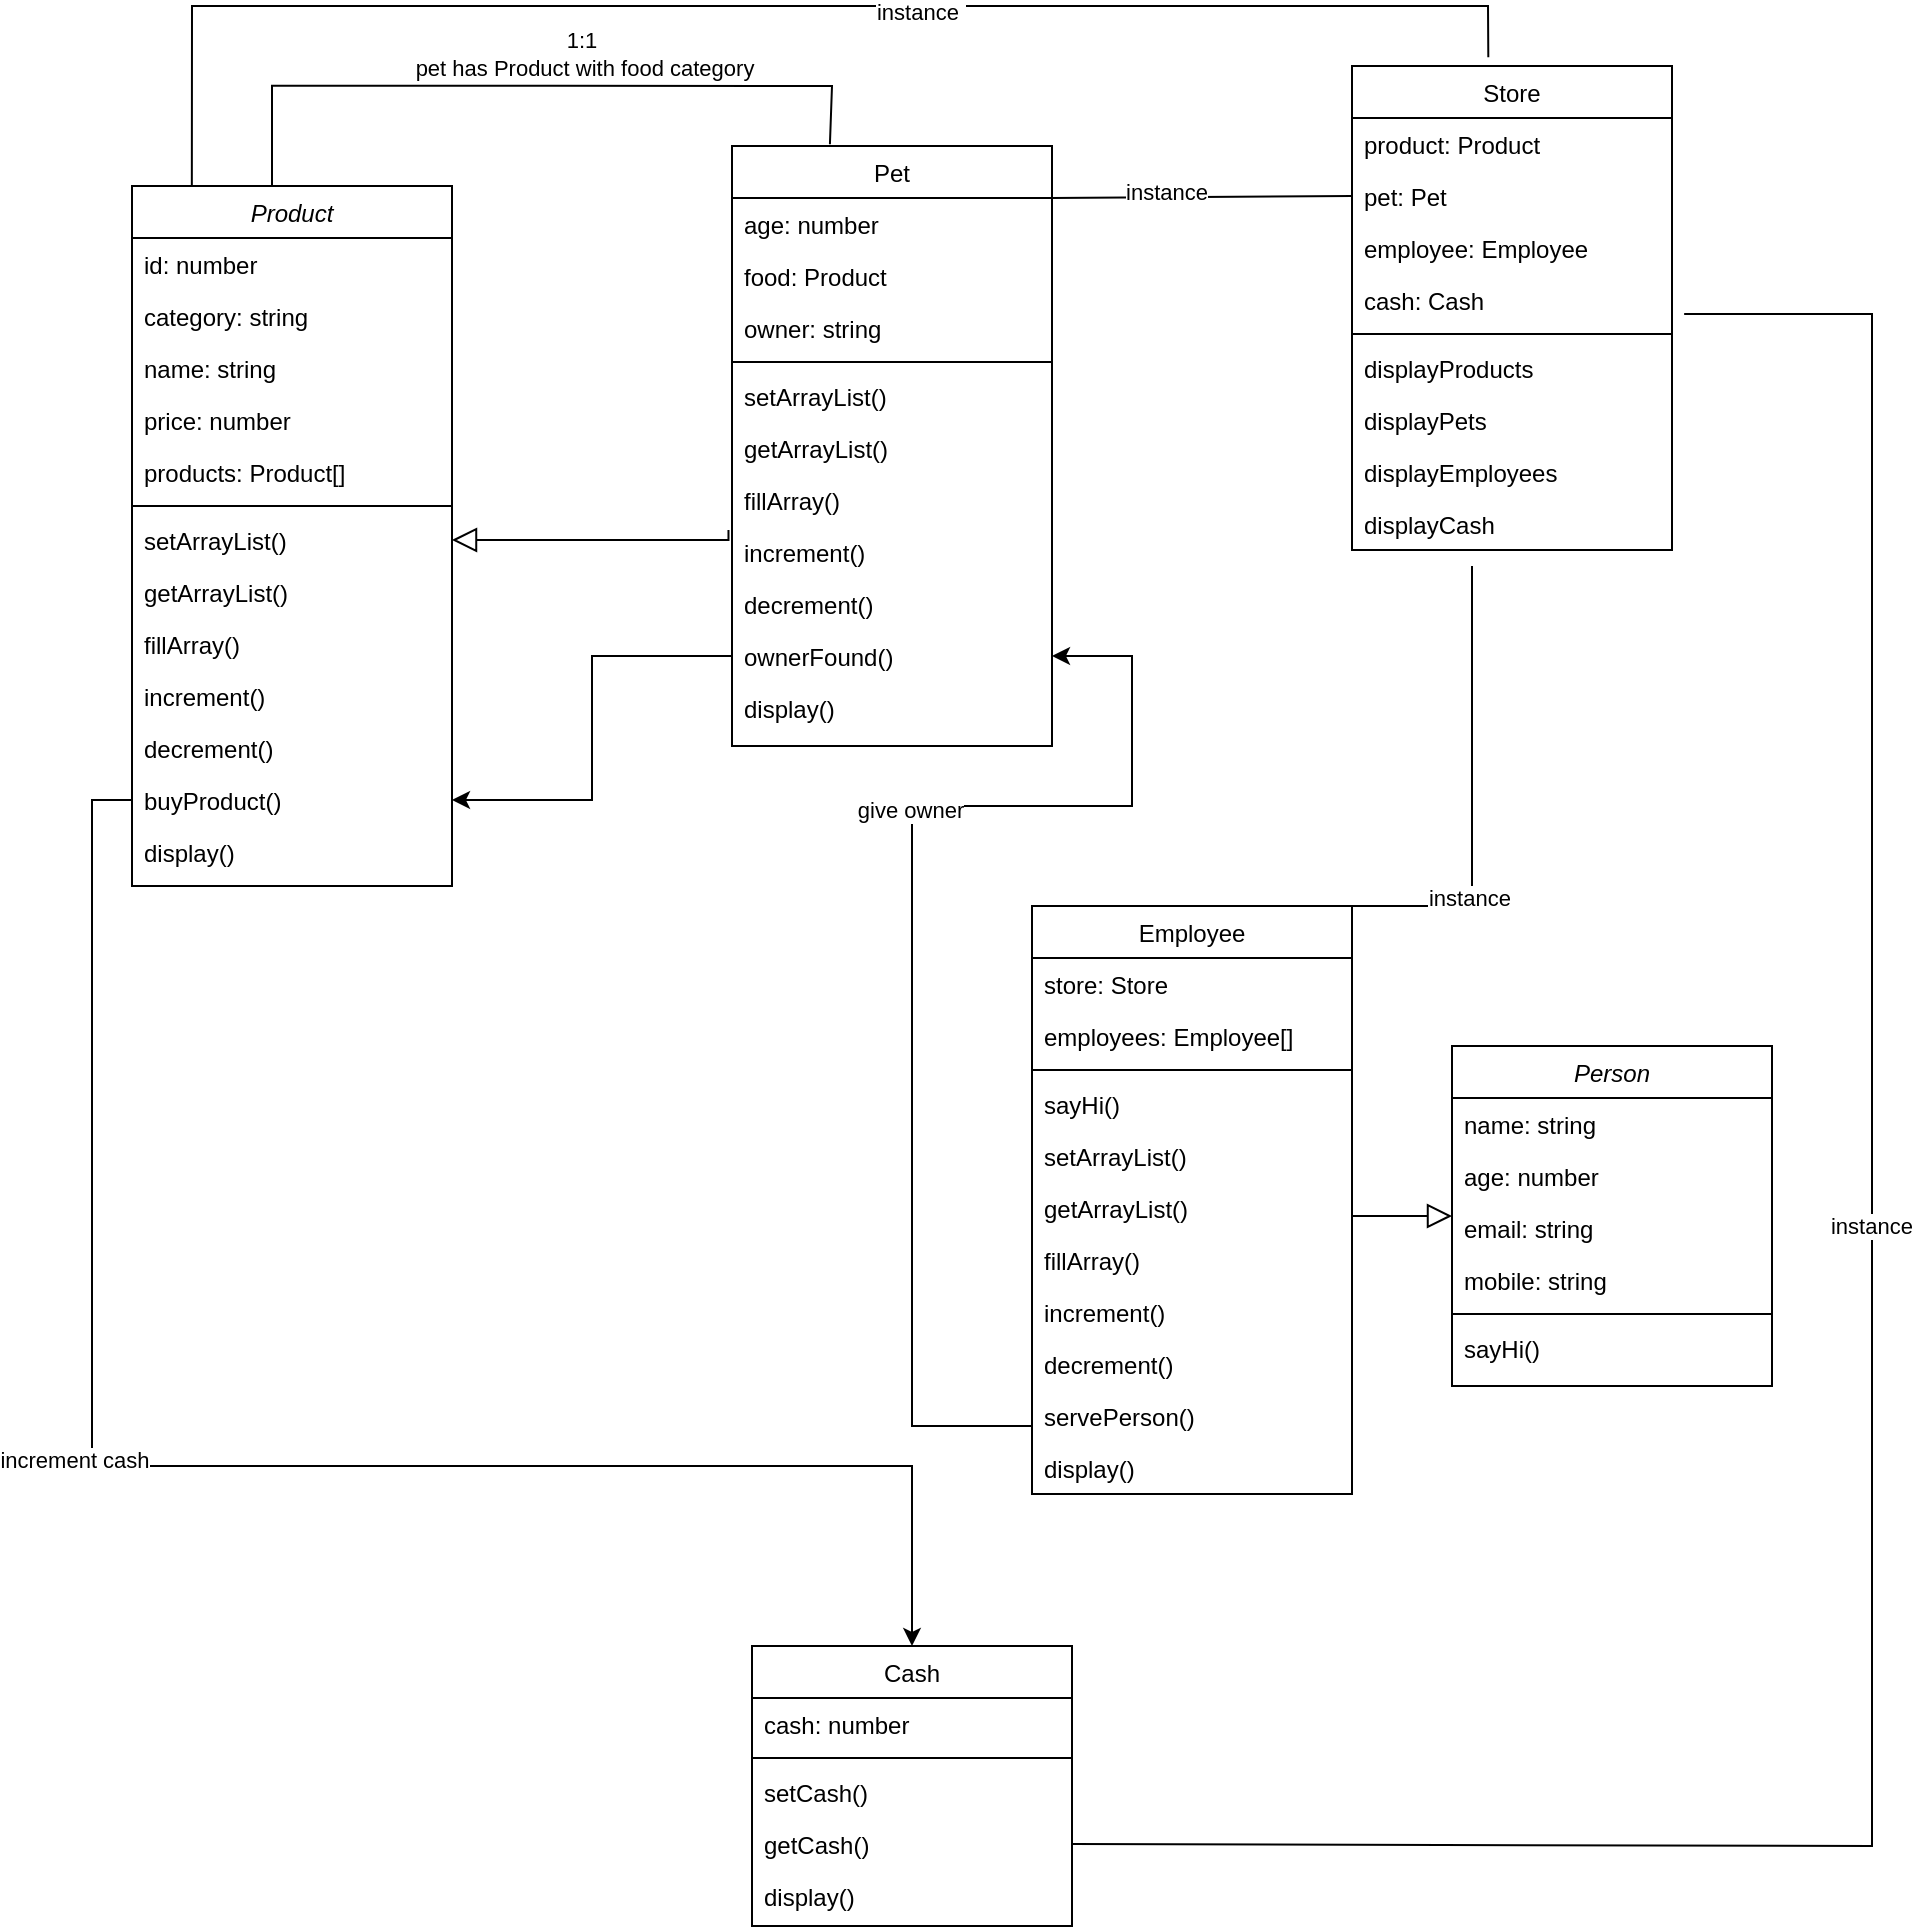 <mxfile version="17.4.0" type="device"><diagram id="C5RBs43oDa-KdzZeNtuy" name="Page-1"><mxGraphModel dx="2500" dy="1038" grid="1" gridSize="10" guides="1" tooltips="1" connect="1" arrows="1" fold="1" page="1" pageScale="1" pageWidth="827" pageHeight="1169" math="0" shadow="0"><root><mxCell id="WIyWlLk6GJQsqaUBKTNV-0"/><mxCell id="WIyWlLk6GJQsqaUBKTNV-1" parent="WIyWlLk6GJQsqaUBKTNV-0"/><mxCell id="zkfFHV4jXpPFQw0GAbJ--0" value="Person" style="swimlane;fontStyle=2;align=center;verticalAlign=top;childLayout=stackLayout;horizontal=1;startSize=26;horizontalStack=0;resizeParent=1;resizeLast=0;collapsible=1;marginBottom=0;rounded=0;shadow=0;strokeWidth=1;" parent="WIyWlLk6GJQsqaUBKTNV-1" vertex="1"><mxGeometry x="710" y="600" width="160" height="170" as="geometry"><mxRectangle x="230" y="140" width="160" height="26" as="alternateBounds"/></mxGeometry></mxCell><mxCell id="zkfFHV4jXpPFQw0GAbJ--1" value="name: string " style="text;align=left;verticalAlign=top;spacingLeft=4;spacingRight=4;overflow=hidden;rotatable=0;points=[[0,0.5],[1,0.5]];portConstraint=eastwest;" parent="zkfFHV4jXpPFQw0GAbJ--0" vertex="1"><mxGeometry y="26" width="160" height="26" as="geometry"/></mxCell><mxCell id="zkfFHV4jXpPFQw0GAbJ--2" value="age: number" style="text;align=left;verticalAlign=top;spacingLeft=4;spacingRight=4;overflow=hidden;rotatable=0;points=[[0,0.5],[1,0.5]];portConstraint=eastwest;rounded=0;shadow=0;html=0;" parent="zkfFHV4jXpPFQw0GAbJ--0" vertex="1"><mxGeometry y="52" width="160" height="26" as="geometry"/></mxCell><mxCell id="zkfFHV4jXpPFQw0GAbJ--3" value="email: string" style="text;align=left;verticalAlign=top;spacingLeft=4;spacingRight=4;overflow=hidden;rotatable=0;points=[[0,0.5],[1,0.5]];portConstraint=eastwest;rounded=0;shadow=0;html=0;" parent="zkfFHV4jXpPFQw0GAbJ--0" vertex="1"><mxGeometry y="78" width="160" height="26" as="geometry"/></mxCell><mxCell id="iTXstYwltpvBSKxK2mX8-0" value="mobile: string" style="text;align=left;verticalAlign=top;spacingLeft=4;spacingRight=4;overflow=hidden;rotatable=0;points=[[0,0.5],[1,0.5]];portConstraint=eastwest;rounded=0;shadow=0;html=0;" vertex="1" parent="zkfFHV4jXpPFQw0GAbJ--0"><mxGeometry y="104" width="160" height="26" as="geometry"/></mxCell><mxCell id="zkfFHV4jXpPFQw0GAbJ--4" value="" style="line;html=1;strokeWidth=1;align=left;verticalAlign=middle;spacingTop=-1;spacingLeft=3;spacingRight=3;rotatable=0;labelPosition=right;points=[];portConstraint=eastwest;" parent="zkfFHV4jXpPFQw0GAbJ--0" vertex="1"><mxGeometry y="130" width="160" height="8" as="geometry"/></mxCell><mxCell id="zkfFHV4jXpPFQw0GAbJ--5" value="sayHi()" style="text;align=left;verticalAlign=top;spacingLeft=4;spacingRight=4;overflow=hidden;rotatable=0;points=[[0,0.5],[1,0.5]];portConstraint=eastwest;" parent="zkfFHV4jXpPFQw0GAbJ--0" vertex="1"><mxGeometry y="138" width="160" height="26" as="geometry"/></mxCell><mxCell id="zkfFHV4jXpPFQw0GAbJ--13" value="Employee" style="swimlane;fontStyle=0;align=center;verticalAlign=top;childLayout=stackLayout;horizontal=1;startSize=26;horizontalStack=0;resizeParent=1;resizeLast=0;collapsible=1;marginBottom=0;rounded=0;shadow=0;strokeWidth=1;" parent="WIyWlLk6GJQsqaUBKTNV-1" vertex="1"><mxGeometry x="500" y="530" width="160" height="294" as="geometry"><mxRectangle x="340" y="380" width="170" height="26" as="alternateBounds"/></mxGeometry></mxCell><mxCell id="iTXstYwltpvBSKxK2mX8-10" value="store: Store " style="text;align=left;verticalAlign=top;spacingLeft=4;spacingRight=4;overflow=hidden;rotatable=0;points=[[0,0.5],[1,0.5]];portConstraint=eastwest;" vertex="1" parent="zkfFHV4jXpPFQw0GAbJ--13"><mxGeometry y="26" width="160" height="26" as="geometry"/></mxCell><mxCell id="iTXstYwltpvBSKxK2mX8-12" value="employees: Employee[] " style="text;align=left;verticalAlign=top;spacingLeft=4;spacingRight=4;overflow=hidden;rotatable=0;points=[[0,0.5],[1,0.5]];portConstraint=eastwest;" vertex="1" parent="zkfFHV4jXpPFQw0GAbJ--13"><mxGeometry y="52" width="160" height="26" as="geometry"/></mxCell><mxCell id="zkfFHV4jXpPFQw0GAbJ--15" value="" style="line;html=1;strokeWidth=1;align=left;verticalAlign=middle;spacingTop=-1;spacingLeft=3;spacingRight=3;rotatable=0;labelPosition=right;points=[];portConstraint=eastwest;" parent="zkfFHV4jXpPFQw0GAbJ--13" vertex="1"><mxGeometry y="78" width="160" height="8" as="geometry"/></mxCell><mxCell id="iTXstYwltpvBSKxK2mX8-31" value="sayHi()" style="text;align=left;verticalAlign=top;spacingLeft=4;spacingRight=4;overflow=hidden;rotatable=0;points=[[0,0.5],[1,0.5]];portConstraint=eastwest;" vertex="1" parent="zkfFHV4jXpPFQw0GAbJ--13"><mxGeometry y="86" width="160" height="26" as="geometry"/></mxCell><mxCell id="iTXstYwltpvBSKxK2mX8-11" value="setArrayList()&#10;" style="text;align=left;verticalAlign=top;spacingLeft=4;spacingRight=4;overflow=hidden;rotatable=0;points=[[0,0.5],[1,0.5]];portConstraint=eastwest;" vertex="1" parent="zkfFHV4jXpPFQw0GAbJ--13"><mxGeometry y="112" width="160" height="26" as="geometry"/></mxCell><mxCell id="iTXstYwltpvBSKxK2mX8-29" value="getArrayList()&#10;" style="text;align=left;verticalAlign=top;spacingLeft=4;spacingRight=4;overflow=hidden;rotatable=0;points=[[0,0.5],[1,0.5]];portConstraint=eastwest;" vertex="1" parent="zkfFHV4jXpPFQw0GAbJ--13"><mxGeometry y="138" width="160" height="26" as="geometry"/></mxCell><mxCell id="iTXstYwltpvBSKxK2mX8-34" value="fillArray()" style="text;align=left;verticalAlign=top;spacingLeft=4;spacingRight=4;overflow=hidden;rotatable=0;points=[[0,0.5],[1,0.5]];portConstraint=eastwest;" vertex="1" parent="zkfFHV4jXpPFQw0GAbJ--13"><mxGeometry y="164" width="160" height="26" as="geometry"/></mxCell><mxCell id="iTXstYwltpvBSKxK2mX8-28" value="increment()&#10;" style="text;align=left;verticalAlign=top;spacingLeft=4;spacingRight=4;overflow=hidden;rotatable=0;points=[[0,0.5],[1,0.5]];portConstraint=eastwest;" vertex="1" parent="zkfFHV4jXpPFQw0GAbJ--13"><mxGeometry y="190" width="160" height="26" as="geometry"/></mxCell><mxCell id="iTXstYwltpvBSKxK2mX8-30" value="decrement()&#10;" style="text;align=left;verticalAlign=top;spacingLeft=4;spacingRight=4;overflow=hidden;rotatable=0;points=[[0,0.5],[1,0.5]];portConstraint=eastwest;" vertex="1" parent="zkfFHV4jXpPFQw0GAbJ--13"><mxGeometry y="216" width="160" height="26" as="geometry"/></mxCell><mxCell id="iTXstYwltpvBSKxK2mX8-32" value="servePerson()" style="text;align=left;verticalAlign=top;spacingLeft=4;spacingRight=4;overflow=hidden;rotatable=0;points=[[0,0.5],[1,0.5]];portConstraint=eastwest;" vertex="1" parent="zkfFHV4jXpPFQw0GAbJ--13"><mxGeometry y="242" width="160" height="26" as="geometry"/></mxCell><mxCell id="iTXstYwltpvBSKxK2mX8-33" value="display()" style="text;align=left;verticalAlign=top;spacingLeft=4;spacingRight=4;overflow=hidden;rotatable=0;points=[[0,0.5],[1,0.5]];portConstraint=eastwest;" vertex="1" parent="zkfFHV4jXpPFQw0GAbJ--13"><mxGeometry y="268" width="160" height="26" as="geometry"/></mxCell><mxCell id="zkfFHV4jXpPFQw0GAbJ--16" value="" style="endArrow=block;endSize=10;endFill=0;shadow=0;strokeWidth=1;rounded=0;edgeStyle=elbowEdgeStyle;elbow=vertical;" parent="WIyWlLk6GJQsqaUBKTNV-1" source="zkfFHV4jXpPFQw0GAbJ--13" target="zkfFHV4jXpPFQw0GAbJ--0" edge="1"><mxGeometry width="160" relative="1" as="geometry"><mxPoint x="210" y="373" as="sourcePoint"/><mxPoint x="310" y="271" as="targetPoint"/></mxGeometry></mxCell><mxCell id="zkfFHV4jXpPFQw0GAbJ--17" value="Cash" style="swimlane;fontStyle=0;align=center;verticalAlign=top;childLayout=stackLayout;horizontal=1;startSize=26;horizontalStack=0;resizeParent=1;resizeLast=0;collapsible=1;marginBottom=0;rounded=0;shadow=0;strokeWidth=1;" parent="WIyWlLk6GJQsqaUBKTNV-1" vertex="1"><mxGeometry x="360" y="900" width="160" height="140" as="geometry"><mxRectangle x="550" y="140" width="160" height="26" as="alternateBounds"/></mxGeometry></mxCell><mxCell id="zkfFHV4jXpPFQw0GAbJ--18" value="cash: number" style="text;align=left;verticalAlign=top;spacingLeft=4;spacingRight=4;overflow=hidden;rotatable=0;points=[[0,0.5],[1,0.5]];portConstraint=eastwest;" parent="zkfFHV4jXpPFQw0GAbJ--17" vertex="1"><mxGeometry y="26" width="160" height="26" as="geometry"/></mxCell><mxCell id="zkfFHV4jXpPFQw0GAbJ--23" value="" style="line;html=1;strokeWidth=1;align=left;verticalAlign=middle;spacingTop=-1;spacingLeft=3;spacingRight=3;rotatable=0;labelPosition=right;points=[];portConstraint=eastwest;" parent="zkfFHV4jXpPFQw0GAbJ--17" vertex="1"><mxGeometry y="52" width="160" height="8" as="geometry"/></mxCell><mxCell id="iTXstYwltpvBSKxK2mX8-63" value="setCash()&#10;" style="text;align=left;verticalAlign=top;spacingLeft=4;spacingRight=4;overflow=hidden;rotatable=0;points=[[0,0.5],[1,0.5]];portConstraint=eastwest;" vertex="1" parent="zkfFHV4jXpPFQw0GAbJ--17"><mxGeometry y="60" width="160" height="26" as="geometry"/></mxCell><mxCell id="iTXstYwltpvBSKxK2mX8-64" value="getCash()&#10;" style="text;align=left;verticalAlign=top;spacingLeft=4;spacingRight=4;overflow=hidden;rotatable=0;points=[[0,0.5],[1,0.5]];portConstraint=eastwest;" vertex="1" parent="zkfFHV4jXpPFQw0GAbJ--17"><mxGeometry y="86" width="160" height="26" as="geometry"/></mxCell><mxCell id="iTXstYwltpvBSKxK2mX8-65" value="display()" style="text;align=left;verticalAlign=top;spacingLeft=4;spacingRight=4;overflow=hidden;rotatable=0;points=[[0,0.5],[1,0.5]];portConstraint=eastwest;" vertex="1" parent="zkfFHV4jXpPFQw0GAbJ--17"><mxGeometry y="112" width="160" height="26" as="geometry"/></mxCell><mxCell id="iTXstYwltpvBSKxK2mX8-1" value="Store&#10;" style="swimlane;fontStyle=0;align=center;verticalAlign=top;childLayout=stackLayout;horizontal=1;startSize=26;horizontalStack=0;resizeParent=1;resizeLast=0;collapsible=1;marginBottom=0;rounded=0;shadow=0;strokeWidth=1;" vertex="1" parent="WIyWlLk6GJQsqaUBKTNV-1"><mxGeometry x="660" y="110" width="160" height="242" as="geometry"><mxRectangle x="340" y="380" width="170" height="26" as="alternateBounds"/></mxGeometry></mxCell><mxCell id="iTXstYwltpvBSKxK2mX8-6" value="product: Product" style="text;align=left;verticalAlign=top;spacingLeft=4;spacingRight=4;overflow=hidden;rotatable=0;points=[[0,0.5],[1,0.5]];portConstraint=eastwest;" vertex="1" parent="iTXstYwltpvBSKxK2mX8-1"><mxGeometry y="26" width="160" height="26" as="geometry"/></mxCell><mxCell id="iTXstYwltpvBSKxK2mX8-5" value="pet: Pet" style="text;align=left;verticalAlign=top;spacingLeft=4;spacingRight=4;overflow=hidden;rotatable=0;points=[[0,0.5],[1,0.5]];portConstraint=eastwest;" vertex="1" parent="iTXstYwltpvBSKxK2mX8-1"><mxGeometry y="52" width="160" height="26" as="geometry"/></mxCell><mxCell id="iTXstYwltpvBSKxK2mX8-4" value="employee: Employee" style="text;align=left;verticalAlign=top;spacingLeft=4;spacingRight=4;overflow=hidden;rotatable=0;points=[[0,0.5],[1,0.5]];portConstraint=eastwest;" vertex="1" parent="iTXstYwltpvBSKxK2mX8-1"><mxGeometry y="78" width="160" height="26" as="geometry"/></mxCell><mxCell id="iTXstYwltpvBSKxK2mX8-3" value="cash: Cash" style="text;align=left;verticalAlign=top;spacingLeft=4;spacingRight=4;overflow=hidden;rotatable=0;points=[[0,0.5],[1,0.5]];portConstraint=eastwest;" vertex="1" parent="iTXstYwltpvBSKxK2mX8-1"><mxGeometry y="104" width="160" height="26" as="geometry"/></mxCell><mxCell id="iTXstYwltpvBSKxK2mX8-2" value="" style="line;html=1;strokeWidth=1;align=left;verticalAlign=middle;spacingTop=-1;spacingLeft=3;spacingRight=3;rotatable=0;labelPosition=right;points=[];portConstraint=eastwest;" vertex="1" parent="iTXstYwltpvBSKxK2mX8-1"><mxGeometry y="130" width="160" height="8" as="geometry"/></mxCell><mxCell id="zkfFHV4jXpPFQw0GAbJ--24" value="displayProducts&#10;" style="text;align=left;verticalAlign=top;spacingLeft=4;spacingRight=4;overflow=hidden;rotatable=0;points=[[0,0.5],[1,0.5]];portConstraint=eastwest;" parent="iTXstYwltpvBSKxK2mX8-1" vertex="1"><mxGeometry y="138" width="160" height="26" as="geometry"/></mxCell><mxCell id="iTXstYwltpvBSKxK2mX8-9" value="displayPets" style="text;align=left;verticalAlign=top;spacingLeft=4;spacingRight=4;overflow=hidden;rotatable=0;points=[[0,0.5],[1,0.5]];portConstraint=eastwest;" vertex="1" parent="iTXstYwltpvBSKxK2mX8-1"><mxGeometry y="164" width="160" height="26" as="geometry"/></mxCell><mxCell id="iTXstYwltpvBSKxK2mX8-8" value="displayEmployees&#10;" style="text;align=left;verticalAlign=top;spacingLeft=4;spacingRight=4;overflow=hidden;rotatable=0;points=[[0,0.5],[1,0.5]];portConstraint=eastwest;" vertex="1" parent="iTXstYwltpvBSKxK2mX8-1"><mxGeometry y="190" width="160" height="26" as="geometry"/></mxCell><mxCell id="iTXstYwltpvBSKxK2mX8-7" value="displayCash" style="text;align=left;verticalAlign=top;spacingLeft=4;spacingRight=4;overflow=hidden;rotatable=0;points=[[0,0.5],[1,0.5]];portConstraint=eastwest;" vertex="1" parent="iTXstYwltpvBSKxK2mX8-1"><mxGeometry y="216" width="160" height="26" as="geometry"/></mxCell><mxCell id="iTXstYwltpvBSKxK2mX8-13" value="Product" style="swimlane;fontStyle=2;align=center;verticalAlign=top;childLayout=stackLayout;horizontal=1;startSize=26;horizontalStack=0;resizeParent=1;resizeLast=0;collapsible=1;marginBottom=0;rounded=0;shadow=0;strokeWidth=1;" vertex="1" parent="WIyWlLk6GJQsqaUBKTNV-1"><mxGeometry x="50" y="170" width="160" height="350" as="geometry"><mxRectangle x="230" y="140" width="160" height="26" as="alternateBounds"/></mxGeometry></mxCell><mxCell id="iTXstYwltpvBSKxK2mX8-14" value="id: number" style="text;align=left;verticalAlign=top;spacingLeft=4;spacingRight=4;overflow=hidden;rotatable=0;points=[[0,0.5],[1,0.5]];portConstraint=eastwest;" vertex="1" parent="iTXstYwltpvBSKxK2mX8-13"><mxGeometry y="26" width="160" height="26" as="geometry"/></mxCell><mxCell id="iTXstYwltpvBSKxK2mX8-15" value="category: string" style="text;align=left;verticalAlign=top;spacingLeft=4;spacingRight=4;overflow=hidden;rotatable=0;points=[[0,0.5],[1,0.5]];portConstraint=eastwest;rounded=0;shadow=0;html=0;" vertex="1" parent="iTXstYwltpvBSKxK2mX8-13"><mxGeometry y="52" width="160" height="26" as="geometry"/></mxCell><mxCell id="iTXstYwltpvBSKxK2mX8-16" value="name: string" style="text;align=left;verticalAlign=top;spacingLeft=4;spacingRight=4;overflow=hidden;rotatable=0;points=[[0,0.5],[1,0.5]];portConstraint=eastwest;rounded=0;shadow=0;html=0;" vertex="1" parent="iTXstYwltpvBSKxK2mX8-13"><mxGeometry y="78" width="160" height="26" as="geometry"/></mxCell><mxCell id="iTXstYwltpvBSKxK2mX8-49" value="price: number" style="text;align=left;verticalAlign=top;spacingLeft=4;spacingRight=4;overflow=hidden;rotatable=0;points=[[0,0.5],[1,0.5]];portConstraint=eastwest;rounded=0;shadow=0;html=0;" vertex="1" parent="iTXstYwltpvBSKxK2mX8-13"><mxGeometry y="104" width="160" height="26" as="geometry"/></mxCell><mxCell id="iTXstYwltpvBSKxK2mX8-17" value="products: Product[]" style="text;align=left;verticalAlign=top;spacingLeft=4;spacingRight=4;overflow=hidden;rotatable=0;points=[[0,0.5],[1,0.5]];portConstraint=eastwest;rounded=0;shadow=0;html=0;" vertex="1" parent="iTXstYwltpvBSKxK2mX8-13"><mxGeometry y="130" width="160" height="26" as="geometry"/></mxCell><mxCell id="iTXstYwltpvBSKxK2mX8-18" value="" style="line;html=1;strokeWidth=1;align=left;verticalAlign=middle;spacingTop=-1;spacingLeft=3;spacingRight=3;rotatable=0;labelPosition=right;points=[];portConstraint=eastwest;" vertex="1" parent="iTXstYwltpvBSKxK2mX8-13"><mxGeometry y="156" width="160" height="8" as="geometry"/></mxCell><mxCell id="iTXstYwltpvBSKxK2mX8-51" value="setArrayList()&#10;" style="text;align=left;verticalAlign=top;spacingLeft=4;spacingRight=4;overflow=hidden;rotatable=0;points=[[0,0.5],[1,0.5]];portConstraint=eastwest;" vertex="1" parent="iTXstYwltpvBSKxK2mX8-13"><mxGeometry y="164" width="160" height="26" as="geometry"/></mxCell><mxCell id="iTXstYwltpvBSKxK2mX8-52" value="getArrayList()&#10;" style="text;align=left;verticalAlign=top;spacingLeft=4;spacingRight=4;overflow=hidden;rotatable=0;points=[[0,0.5],[1,0.5]];portConstraint=eastwest;" vertex="1" parent="iTXstYwltpvBSKxK2mX8-13"><mxGeometry y="190" width="160" height="26" as="geometry"/></mxCell><mxCell id="iTXstYwltpvBSKxK2mX8-56" value="fillArray()" style="text;align=left;verticalAlign=top;spacingLeft=4;spacingRight=4;overflow=hidden;rotatable=0;points=[[0,0.5],[1,0.5]];portConstraint=eastwest;" vertex="1" parent="iTXstYwltpvBSKxK2mX8-13"><mxGeometry y="216" width="160" height="26" as="geometry"/></mxCell><mxCell id="iTXstYwltpvBSKxK2mX8-53" value="increment()&#10;" style="text;align=left;verticalAlign=top;spacingLeft=4;spacingRight=4;overflow=hidden;rotatable=0;points=[[0,0.5],[1,0.5]];portConstraint=eastwest;" vertex="1" parent="iTXstYwltpvBSKxK2mX8-13"><mxGeometry y="242" width="160" height="26" as="geometry"/></mxCell><mxCell id="iTXstYwltpvBSKxK2mX8-54" value="decrement()&#10;" style="text;align=left;verticalAlign=top;spacingLeft=4;spacingRight=4;overflow=hidden;rotatable=0;points=[[0,0.5],[1,0.5]];portConstraint=eastwest;" vertex="1" parent="iTXstYwltpvBSKxK2mX8-13"><mxGeometry y="268" width="160" height="26" as="geometry"/></mxCell><mxCell id="iTXstYwltpvBSKxK2mX8-55" value="buyProduct()" style="text;align=left;verticalAlign=top;spacingLeft=4;spacingRight=4;overflow=hidden;rotatable=0;points=[[0,0.5],[1,0.5]];portConstraint=eastwest;" vertex="1" parent="iTXstYwltpvBSKxK2mX8-13"><mxGeometry y="294" width="160" height="26" as="geometry"/></mxCell><mxCell id="iTXstYwltpvBSKxK2mX8-57" value="display()" style="text;align=left;verticalAlign=top;spacingLeft=4;spacingRight=4;overflow=hidden;rotatable=0;points=[[0,0.5],[1,0.5]];portConstraint=eastwest;" vertex="1" parent="iTXstYwltpvBSKxK2mX8-13"><mxGeometry y="320" width="160" height="26" as="geometry"/></mxCell><mxCell id="iTXstYwltpvBSKxK2mX8-35" value="Pet" style="swimlane;fontStyle=0;align=center;verticalAlign=top;childLayout=stackLayout;horizontal=1;startSize=26;horizontalStack=0;resizeParent=1;resizeLast=0;collapsible=1;marginBottom=0;rounded=0;shadow=0;strokeWidth=1;" vertex="1" parent="WIyWlLk6GJQsqaUBKTNV-1"><mxGeometry x="350" y="150" width="160" height="300" as="geometry"><mxRectangle x="340" y="380" width="170" height="26" as="alternateBounds"/></mxGeometry></mxCell><mxCell id="iTXstYwltpvBSKxK2mX8-59" value="age: number" style="text;align=left;verticalAlign=top;spacingLeft=4;spacingRight=4;overflow=hidden;rotatable=0;points=[[0,0.5],[1,0.5]];portConstraint=eastwest;rounded=0;shadow=0;html=0;" vertex="1" parent="iTXstYwltpvBSKxK2mX8-35"><mxGeometry y="26" width="160" height="26" as="geometry"/></mxCell><mxCell id="iTXstYwltpvBSKxK2mX8-37" value="food: Product" style="text;align=left;verticalAlign=top;spacingLeft=4;spacingRight=4;overflow=hidden;rotatable=0;points=[[0,0.5],[1,0.5]];portConstraint=eastwest;" vertex="1" parent="iTXstYwltpvBSKxK2mX8-35"><mxGeometry y="52" width="160" height="26" as="geometry"/></mxCell><mxCell id="iTXstYwltpvBSKxK2mX8-60" value="owner: string" style="text;align=left;verticalAlign=top;spacingLeft=4;spacingRight=4;overflow=hidden;rotatable=0;points=[[0,0.5],[1,0.5]];portConstraint=eastwest;rounded=0;shadow=0;html=0;" vertex="1" parent="iTXstYwltpvBSKxK2mX8-35"><mxGeometry y="78" width="160" height="26" as="geometry"/></mxCell><mxCell id="iTXstYwltpvBSKxK2mX8-38" value="" style="line;html=1;strokeWidth=1;align=left;verticalAlign=middle;spacingTop=-1;spacingLeft=3;spacingRight=3;rotatable=0;labelPosition=right;points=[];portConstraint=eastwest;" vertex="1" parent="iTXstYwltpvBSKxK2mX8-35"><mxGeometry y="104" width="160" height="8" as="geometry"/></mxCell><mxCell id="iTXstYwltpvBSKxK2mX8-40" value="setArrayList()&#10;" style="text;align=left;verticalAlign=top;spacingLeft=4;spacingRight=4;overflow=hidden;rotatable=0;points=[[0,0.5],[1,0.5]];portConstraint=eastwest;" vertex="1" parent="iTXstYwltpvBSKxK2mX8-35"><mxGeometry y="112" width="160" height="26" as="geometry"/></mxCell><mxCell id="iTXstYwltpvBSKxK2mX8-41" value="getArrayList()&#10;" style="text;align=left;verticalAlign=top;spacingLeft=4;spacingRight=4;overflow=hidden;rotatable=0;points=[[0,0.5],[1,0.5]];portConstraint=eastwest;" vertex="1" parent="iTXstYwltpvBSKxK2mX8-35"><mxGeometry y="138" width="160" height="26" as="geometry"/></mxCell><mxCell id="iTXstYwltpvBSKxK2mX8-45" value="fillArray()" style="text;align=left;verticalAlign=top;spacingLeft=4;spacingRight=4;overflow=hidden;rotatable=0;points=[[0,0.5],[1,0.5]];portConstraint=eastwest;" vertex="1" parent="iTXstYwltpvBSKxK2mX8-35"><mxGeometry y="164" width="160" height="26" as="geometry"/></mxCell><mxCell id="iTXstYwltpvBSKxK2mX8-42" value="increment()&#10;" style="text;align=left;verticalAlign=top;spacingLeft=4;spacingRight=4;overflow=hidden;rotatable=0;points=[[0,0.5],[1,0.5]];portConstraint=eastwest;" vertex="1" parent="iTXstYwltpvBSKxK2mX8-35"><mxGeometry y="190" width="160" height="26" as="geometry"/></mxCell><mxCell id="iTXstYwltpvBSKxK2mX8-43" value="decrement()&#10;" style="text;align=left;verticalAlign=top;spacingLeft=4;spacingRight=4;overflow=hidden;rotatable=0;points=[[0,0.5],[1,0.5]];portConstraint=eastwest;" vertex="1" parent="iTXstYwltpvBSKxK2mX8-35"><mxGeometry y="216" width="160" height="26" as="geometry"/></mxCell><mxCell id="iTXstYwltpvBSKxK2mX8-44" value="ownerFound()" style="text;align=left;verticalAlign=top;spacingLeft=4;spacingRight=4;overflow=hidden;rotatable=0;points=[[0,0.5],[1,0.5]];portConstraint=eastwest;" vertex="1" parent="iTXstYwltpvBSKxK2mX8-35"><mxGeometry y="242" width="160" height="26" as="geometry"/></mxCell><mxCell id="iTXstYwltpvBSKxK2mX8-46" value="display()" style="text;align=left;verticalAlign=top;spacingLeft=4;spacingRight=4;overflow=hidden;rotatable=0;points=[[0,0.5],[1,0.5]];portConstraint=eastwest;" vertex="1" parent="iTXstYwltpvBSKxK2mX8-35"><mxGeometry y="268" width="160" height="26" as="geometry"/></mxCell><mxCell id="iTXstYwltpvBSKxK2mX8-73" value="" style="endArrow=none;html=1;rounded=0;entryX=1.038;entryY=0.769;entryDx=0;entryDy=0;entryPerimeter=0;exitX=1;exitY=0.5;exitDx=0;exitDy=0;" edge="1" parent="WIyWlLk6GJQsqaUBKTNV-1" source="iTXstYwltpvBSKxK2mX8-64" target="iTXstYwltpvBSKxK2mX8-3"><mxGeometry width="50" height="50" relative="1" as="geometry"><mxPoint x="240" y="873" as="sourcePoint"/><mxPoint x="850" y="330" as="targetPoint"/><Array as="points"><mxPoint x="920" y="1000"/><mxPoint x="920" y="234"/><mxPoint x="850" y="234"/></Array></mxGeometry></mxCell><mxCell id="iTXstYwltpvBSKxK2mX8-75" value="instance&amp;nbsp;" style="edgeLabel;html=1;align=center;verticalAlign=middle;resizable=0;points=[];" vertex="1" connectable="0" parent="iTXstYwltpvBSKxK2mX8-73"><mxGeometry x="0.127" y="-1" relative="1" as="geometry"><mxPoint as="offset"/></mxGeometry></mxCell><mxCell id="iTXstYwltpvBSKxK2mX8-76" value="" style="endArrow=none;html=1;rounded=0;exitX=1;exitY=0;exitDx=0;exitDy=0;" edge="1" parent="WIyWlLk6GJQsqaUBKTNV-1" source="zkfFHV4jXpPFQw0GAbJ--13"><mxGeometry width="50" height="50" relative="1" as="geometry"><mxPoint x="690" y="510" as="sourcePoint"/><mxPoint x="720" y="360" as="targetPoint"/><Array as="points"><mxPoint x="720" y="530"/><mxPoint x="720" y="370"/></Array></mxGeometry></mxCell><mxCell id="iTXstYwltpvBSKxK2mX8-77" value="instance&amp;nbsp;" style="edgeLabel;html=1;align=center;verticalAlign=middle;resizable=0;points=[];" vertex="1" connectable="0" parent="iTXstYwltpvBSKxK2mX8-76"><mxGeometry x="-0.483" y="4" relative="1" as="geometry"><mxPoint as="offset"/></mxGeometry></mxCell><mxCell id="iTXstYwltpvBSKxK2mX8-79" value="" style="endArrow=none;html=1;rounded=0;exitX=1;exitY=0.029;exitDx=0;exitDy=0;exitPerimeter=0;entryX=0.306;entryY=-0.003;entryDx=0;entryDy=0;entryPerimeter=0;" edge="1" parent="WIyWlLk6GJQsqaUBKTNV-1" target="iTXstYwltpvBSKxK2mX8-35"><mxGeometry width="50" height="50" relative="1" as="geometry"><mxPoint x="120" y="170.0" as="sourcePoint"/><mxPoint x="400" y="140" as="targetPoint"/><Array as="points"><mxPoint x="120" y="119.85"/><mxPoint x="260" y="119.85"/><mxPoint x="400" y="120"/></Array></mxGeometry></mxCell><mxCell id="iTXstYwltpvBSKxK2mX8-80" value="1:1&amp;nbsp;&lt;br&gt;pet has Product with food category" style="edgeLabel;html=1;align=center;verticalAlign=middle;resizable=0;points=[];" vertex="1" connectable="0" parent="iTXstYwltpvBSKxK2mX8-79"><mxGeometry x="0.285" relative="1" as="geometry"><mxPoint x="-25" y="-16" as="offset"/></mxGeometry></mxCell><mxCell id="iTXstYwltpvBSKxK2mX8-81" value="" style="endArrow=none;html=1;rounded=0;entryX=0;entryY=0.5;entryDx=0;entryDy=0;exitX=1;exitY=0;exitDx=0;exitDy=0;exitPerimeter=0;" edge="1" parent="WIyWlLk6GJQsqaUBKTNV-1" source="iTXstYwltpvBSKxK2mX8-59" target="iTXstYwltpvBSKxK2mX8-5"><mxGeometry width="50" height="50" relative="1" as="geometry"><mxPoint x="370" y="540" as="sourcePoint"/><mxPoint x="420" y="490" as="targetPoint"/></mxGeometry></mxCell><mxCell id="iTXstYwltpvBSKxK2mX8-82" value="instance" style="edgeLabel;html=1;align=center;verticalAlign=middle;resizable=0;points=[];" vertex="1" connectable="0" parent="iTXstYwltpvBSKxK2mX8-81"><mxGeometry x="-0.24" y="3" relative="1" as="geometry"><mxPoint as="offset"/></mxGeometry></mxCell><mxCell id="iTXstYwltpvBSKxK2mX8-83" value="" style="endArrow=none;html=1;rounded=0;exitX=0.187;exitY=0.001;exitDx=0;exitDy=0;exitPerimeter=0;entryX=0.426;entryY=-0.018;entryDx=0;entryDy=0;entryPerimeter=0;" edge="1" parent="WIyWlLk6GJQsqaUBKTNV-1" source="iTXstYwltpvBSKxK2mX8-13" target="iTXstYwltpvBSKxK2mX8-1"><mxGeometry width="50" height="50" relative="1" as="geometry"><mxPoint x="370" y="540" as="sourcePoint"/><mxPoint x="750" y="80" as="targetPoint"/><Array as="points"><mxPoint x="80" y="80"/><mxPoint x="480" y="80"/><mxPoint x="728" y="80"/></Array></mxGeometry></mxCell><mxCell id="iTXstYwltpvBSKxK2mX8-84" value="instance&amp;nbsp;" style="edgeLabel;html=1;align=center;verticalAlign=middle;resizable=0;points=[];" vertex="1" connectable="0" parent="iTXstYwltpvBSKxK2mX8-83"><mxGeometry x="0.188" y="-3" relative="1" as="geometry"><mxPoint as="offset"/></mxGeometry></mxCell><mxCell id="iTXstYwltpvBSKxK2mX8-89" value="" style="endArrow=block;endSize=10;endFill=0;shadow=0;strokeWidth=1;rounded=0;edgeStyle=elbowEdgeStyle;elbow=vertical;entryX=1;entryY=0.5;entryDx=0;entryDy=0;exitX=-0.011;exitY=0.077;exitDx=0;exitDy=0;exitPerimeter=0;" edge="1" parent="WIyWlLk6GJQsqaUBKTNV-1" source="iTXstYwltpvBSKxK2mX8-42" target="iTXstYwltpvBSKxK2mX8-51"><mxGeometry width="160" relative="1" as="geometry"><mxPoint x="640" y="716.706" as="sourcePoint"/><mxPoint x="540" y="716.706" as="targetPoint"/><Array as="points"><mxPoint x="290" y="347"/></Array></mxGeometry></mxCell><mxCell id="iTXstYwltpvBSKxK2mX8-92" style="edgeStyle=orthogonalEdgeStyle;rounded=0;orthogonalLoop=1;jettySize=auto;html=1;entryX=0.5;entryY=0;entryDx=0;entryDy=0;" edge="1" parent="WIyWlLk6GJQsqaUBKTNV-1" source="iTXstYwltpvBSKxK2mX8-55" target="zkfFHV4jXpPFQw0GAbJ--17"><mxGeometry relative="1" as="geometry"><mxPoint x="600" y="815" as="targetPoint"/><mxPoint x="30" y="480" as="sourcePoint"/><Array as="points"><mxPoint x="30" y="477"/><mxPoint x="30" y="810"/><mxPoint x="440" y="810"/></Array></mxGeometry></mxCell><mxCell id="iTXstYwltpvBSKxK2mX8-94" value="increment cash" style="edgeLabel;html=1;align=center;verticalAlign=middle;resizable=0;points=[];" vertex="1" connectable="0" parent="iTXstYwltpvBSKxK2mX8-92"><mxGeometry x="-0.199" y="-1" relative="1" as="geometry"><mxPoint x="-8" y="8" as="offset"/></mxGeometry></mxCell><mxCell id="iTXstYwltpvBSKxK2mX8-98" style="edgeStyle=orthogonalEdgeStyle;rounded=0;orthogonalLoop=1;jettySize=auto;html=1;exitX=0;exitY=0.5;exitDx=0;exitDy=0;entryX=1;entryY=0.5;entryDx=0;entryDy=0;" edge="1" parent="WIyWlLk6GJQsqaUBKTNV-1" source="iTXstYwltpvBSKxK2mX8-34" target="iTXstYwltpvBSKxK2mX8-44"><mxGeometry relative="1" as="geometry"><mxPoint x="440" y="450" as="targetPoint"/><Array as="points"><mxPoint x="500" y="790"/><mxPoint x="440" y="790"/><mxPoint x="440" y="480"/><mxPoint x="550" y="480"/><mxPoint x="550" y="405"/></Array></mxGeometry></mxCell><mxCell id="iTXstYwltpvBSKxK2mX8-99" value="give owner" style="edgeLabel;html=1;align=center;verticalAlign=middle;resizable=0;points=[];" vertex="1" connectable="0" parent="iTXstYwltpvBSKxK2mX8-98"><mxGeometry x="0.332" y="1" relative="1" as="geometry"><mxPoint as="offset"/></mxGeometry></mxCell><mxCell id="iTXstYwltpvBSKxK2mX8-101" style="edgeStyle=orthogonalEdgeStyle;rounded=0;orthogonalLoop=1;jettySize=auto;html=1;entryX=1;entryY=0.5;entryDx=0;entryDy=0;exitX=0;exitY=0.5;exitDx=0;exitDy=0;" edge="1" parent="WIyWlLk6GJQsqaUBKTNV-1" source="iTXstYwltpvBSKxK2mX8-44" target="iTXstYwltpvBSKxK2mX8-55"><mxGeometry relative="1" as="geometry"><mxPoint x="120" y="530" as="targetPoint"/><Array as="points"><mxPoint x="280" y="405"/><mxPoint x="280" y="477"/></Array></mxGeometry></mxCell></root></mxGraphModel></diagram></mxfile>